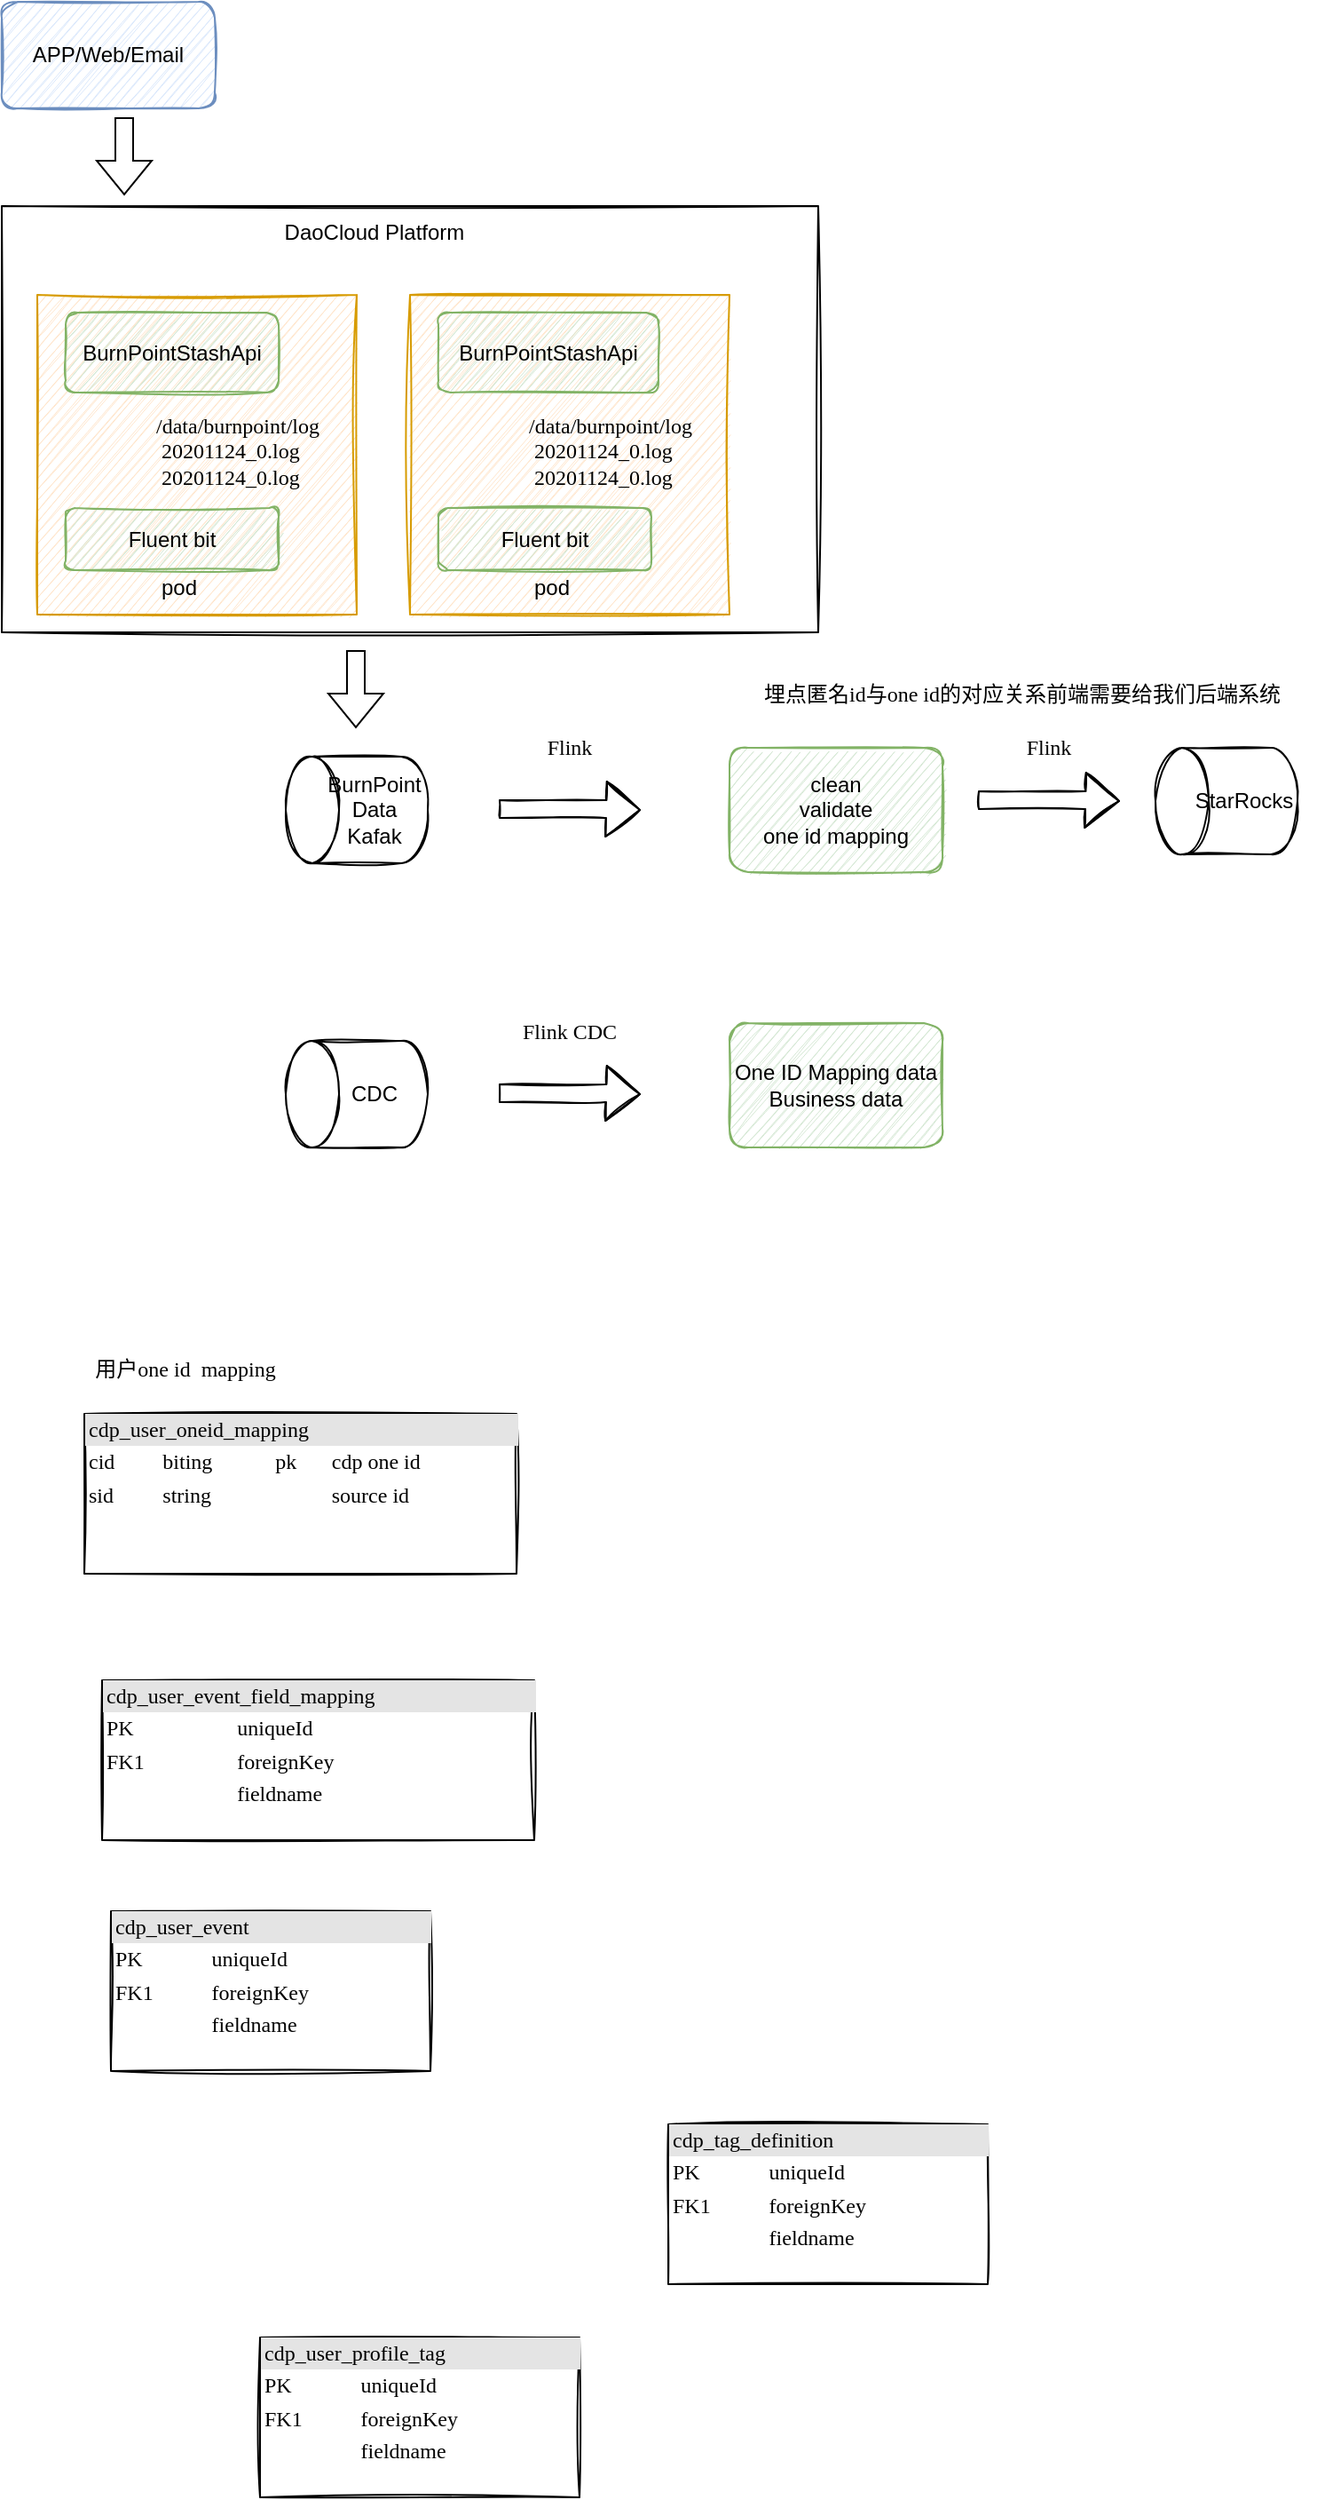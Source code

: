 <mxfile version="20.6.0" type="github">
  <diagram id="YJtl5HTyZOLG68UvCM0n" name="第 1 页">
    <mxGraphModel dx="1018" dy="723" grid="1" gridSize="10" guides="1" tooltips="1" connect="1" arrows="1" fold="1" page="1" pageScale="1" pageWidth="827" pageHeight="1169" math="0" shadow="0">
      <root>
        <mxCell id="0" />
        <mxCell id="1" parent="0" />
        <mxCell id="HF32aqo9pS53ZTFzaLPI-1" value="APP/Web/Email" style="rounded=1;whiteSpace=wrap;html=1;fillColor=#dae8fc;strokeColor=#6c8ebf;sketch=1;" vertex="1" parent="1">
          <mxGeometry x="130" y="205" width="120" height="60" as="geometry" />
        </mxCell>
        <mxCell id="HF32aqo9pS53ZTFzaLPI-4" value="" style="rounded=0;whiteSpace=wrap;html=1;sketch=1;arcSize=8;" vertex="1" parent="1">
          <mxGeometry x="130" y="320" width="460" height="240" as="geometry" />
        </mxCell>
        <mxCell id="HF32aqo9pS53ZTFzaLPI-9" value="DaoCloud Platform" style="text;html=1;strokeColor=none;fillColor=none;align=center;verticalAlign=middle;whiteSpace=wrap;rounded=0;sketch=1;" vertex="1" parent="1">
          <mxGeometry x="265" y="320" width="150" height="30" as="geometry" />
        </mxCell>
        <mxCell id="HF32aqo9pS53ZTFzaLPI-10" value="" style="rounded=0;whiteSpace=wrap;html=1;sketch=1;fillColor=#ffe6cc;strokeColor=#d79b00;" vertex="1" parent="1">
          <mxGeometry x="150" y="370" width="180" height="180" as="geometry" />
        </mxCell>
        <mxCell id="HF32aqo9pS53ZTFzaLPI-5" value="BurnPointStashApi" style="rounded=1;whiteSpace=wrap;html=1;sketch=1;fillColor=#d5e8d4;strokeColor=#82b366;" vertex="1" parent="1">
          <mxGeometry x="166" y="380" width="120" height="45" as="geometry" />
        </mxCell>
        <mxCell id="HF32aqo9pS53ZTFzaLPI-7" value="Fluent bit" style="whiteSpace=wrap;html=1;fillColor=#d5e8d4;strokeColor=#82b366;rounded=1;sketch=1;" vertex="1" parent="1">
          <mxGeometry x="166" y="490" width="120" height="35" as="geometry" />
        </mxCell>
        <mxCell id="HF32aqo9pS53ZTFzaLPI-11" value="pod" style="text;html=1;strokeColor=none;fillColor=none;align=center;verticalAlign=middle;whiteSpace=wrap;rounded=0;sketch=0;" vertex="1" parent="1">
          <mxGeometry x="200" y="520" width="60" height="30" as="geometry" />
        </mxCell>
        <mxCell id="HF32aqo9pS53ZTFzaLPI-12" value="" style="shape=cylinder3;whiteSpace=wrap;html=1;boundedLbl=1;backgroundOutline=1;size=15;rounded=0;sketch=1;rotation=-90;" vertex="1" parent="1">
          <mxGeometry x="300" y="620" width="60" height="80" as="geometry" />
        </mxCell>
        <mxCell id="HF32aqo9pS53ZTFzaLPI-13" value="BurnPoint Data&lt;br&gt;Kafak" style="text;html=1;strokeColor=none;fillColor=none;align=center;verticalAlign=middle;whiteSpace=wrap;rounded=0;sketch=1;" vertex="1" parent="1">
          <mxGeometry x="310" y="645" width="60" height="30" as="geometry" />
        </mxCell>
        <mxCell id="HF32aqo9pS53ZTFzaLPI-14" value="" style="shape=flexArrow;endArrow=classic;html=1;rounded=0;" edge="1" parent="1">
          <mxGeometry width="50" height="50" relative="1" as="geometry">
            <mxPoint x="329.5" y="570" as="sourcePoint" />
            <mxPoint x="329.5" y="614" as="targetPoint" />
          </mxGeometry>
        </mxCell>
        <mxCell id="HF32aqo9pS53ZTFzaLPI-16" value="&lt;font face=&quot;Comic Sans MS&quot;&gt;/data/burnpoint/log&lt;br&gt;&lt;span style=&quot;&quot;&gt;	&lt;span style=&quot;white-space: pre;&quot;&gt;	&lt;/span&gt;20201124_0.log&lt;span style=&quot;white-space: pre;&quot;&gt;	&lt;span style=&quot;white-space: pre;&quot;&gt;	&lt;/span&gt;&lt;/span&gt;&lt;br&gt;&lt;/span&gt;&lt;span style=&quot;&quot;&gt;	&lt;/span&gt;&lt;span style=&quot;&quot;&gt;&lt;span style=&quot;white-space: pre;&quot;&gt;	&lt;/span&gt;20201124_0.log&lt;/span&gt;&lt;/font&gt;" style="text;html=1;strokeColor=none;fillColor=none;align=left;verticalAlign=top;whiteSpace=wrap;rounded=0;sketch=1;" vertex="1" parent="1">
          <mxGeometry x="215" y="430" width="140" height="70" as="geometry" />
        </mxCell>
        <mxCell id="HF32aqo9pS53ZTFzaLPI-18" value="" style="rounded=0;whiteSpace=wrap;html=1;sketch=1;fillColor=#ffe6cc;strokeColor=#d79b00;" vertex="1" parent="1">
          <mxGeometry x="360" y="370" width="180" height="180" as="geometry" />
        </mxCell>
        <mxCell id="HF32aqo9pS53ZTFzaLPI-19" value="BurnPointStashApi" style="rounded=1;whiteSpace=wrap;html=1;sketch=1;fillColor=#d5e8d4;strokeColor=#82b366;" vertex="1" parent="1">
          <mxGeometry x="376" y="380" width="124" height="45" as="geometry" />
        </mxCell>
        <mxCell id="HF32aqo9pS53ZTFzaLPI-20" value="Fluent bit" style="whiteSpace=wrap;html=1;fillColor=#d5e8d4;strokeColor=#82b366;rounded=1;sketch=1;" vertex="1" parent="1">
          <mxGeometry x="376" y="490" width="120" height="35" as="geometry" />
        </mxCell>
        <mxCell id="HF32aqo9pS53ZTFzaLPI-21" value="pod" style="text;html=1;strokeColor=none;fillColor=none;align=center;verticalAlign=middle;whiteSpace=wrap;rounded=0;sketch=0;" vertex="1" parent="1">
          <mxGeometry x="410" y="520" width="60" height="30" as="geometry" />
        </mxCell>
        <mxCell id="HF32aqo9pS53ZTFzaLPI-22" value="&lt;font face=&quot;Comic Sans MS&quot;&gt;/data/burnpoint/log&lt;br&gt;&lt;span style=&quot;&quot;&gt;	&lt;span style=&quot;white-space: pre;&quot;&gt;	&lt;/span&gt;20201124_0.log&lt;span style=&quot;white-space: pre;&quot;&gt;	&lt;span style=&quot;white-space: pre;&quot;&gt;	&lt;/span&gt;&lt;/span&gt;&lt;br&gt;&lt;/span&gt;&lt;span style=&quot;&quot;&gt;	&lt;/span&gt;&lt;span style=&quot;&quot;&gt;&lt;span style=&quot;white-space: pre;&quot;&gt;	&lt;/span&gt;20201124_0.log&lt;/span&gt;&lt;/font&gt;" style="text;html=1;strokeColor=none;fillColor=none;align=left;verticalAlign=top;whiteSpace=wrap;rounded=0;sketch=1;" vertex="1" parent="1">
          <mxGeometry x="425" y="430" width="140" height="70" as="geometry" />
        </mxCell>
        <mxCell id="HF32aqo9pS53ZTFzaLPI-28" value="" style="shape=flexArrow;endArrow=classic;html=1;rounded=0;" edge="1" parent="1">
          <mxGeometry width="50" height="50" relative="1" as="geometry">
            <mxPoint x="199" y="270" as="sourcePoint" />
            <mxPoint x="199" y="314" as="targetPoint" />
          </mxGeometry>
        </mxCell>
        <mxCell id="HF32aqo9pS53ZTFzaLPI-29" value="" style="shape=flexArrow;endArrow=classic;html=1;rounded=0;fontFamily=Comic Sans MS;sketch=1;" edge="1" parent="1">
          <mxGeometry width="50" height="50" relative="1" as="geometry">
            <mxPoint x="410" y="659.5" as="sourcePoint" />
            <mxPoint x="490" y="660" as="targetPoint" />
            <Array as="points">
              <mxPoint x="470" y="659.5" />
            </Array>
          </mxGeometry>
        </mxCell>
        <mxCell id="HF32aqo9pS53ZTFzaLPI-30" value="clean&lt;br&gt;validate&lt;br&gt;one id mapping" style="rounded=1;whiteSpace=wrap;html=1;sketch=1;fillColor=#d5e8d4;strokeColor=#82b366;" vertex="1" parent="1">
          <mxGeometry x="540" y="625" width="120" height="70" as="geometry" />
        </mxCell>
        <mxCell id="HF32aqo9pS53ZTFzaLPI-31" value="" style="shape=cylinder3;whiteSpace=wrap;html=1;boundedLbl=1;backgroundOutline=1;size=15;rounded=0;sketch=1;rotation=-90;" vertex="1" parent="1">
          <mxGeometry x="790" y="615" width="60" height="80" as="geometry" />
        </mxCell>
        <mxCell id="HF32aqo9pS53ZTFzaLPI-32" value="" style="shape=flexArrow;endArrow=classic;html=1;rounded=0;fontFamily=Comic Sans MS;sketch=1;" edge="1" parent="1">
          <mxGeometry width="50" height="50" relative="1" as="geometry">
            <mxPoint x="680" y="654.5" as="sourcePoint" />
            <mxPoint x="760" y="655" as="targetPoint" />
            <Array as="points">
              <mxPoint x="740" y="654.5" />
            </Array>
          </mxGeometry>
        </mxCell>
        <mxCell id="HF32aqo9pS53ZTFzaLPI-33" value="StarRocks" style="text;html=1;strokeColor=none;fillColor=none;align=center;verticalAlign=middle;whiteSpace=wrap;rounded=0;sketch=1;" vertex="1" parent="1">
          <mxGeometry x="800" y="640" width="60" height="30" as="geometry" />
        </mxCell>
        <mxCell id="HF32aqo9pS53ZTFzaLPI-34" value="" style="shape=cylinder3;whiteSpace=wrap;html=1;boundedLbl=1;backgroundOutline=1;size=15;rounded=0;sketch=1;rotation=-90;" vertex="1" parent="1">
          <mxGeometry x="300" y="780" width="60" height="80" as="geometry" />
        </mxCell>
        <mxCell id="HF32aqo9pS53ZTFzaLPI-35" value="CDC" style="text;html=1;strokeColor=none;fillColor=none;align=center;verticalAlign=middle;whiteSpace=wrap;rounded=0;sketch=1;" vertex="1" parent="1">
          <mxGeometry x="310" y="805" width="60" height="30" as="geometry" />
        </mxCell>
        <mxCell id="HF32aqo9pS53ZTFzaLPI-36" value="Flink" style="text;html=1;strokeColor=none;fillColor=none;align=center;verticalAlign=middle;whiteSpace=wrap;rounded=0;sketch=1;fontFamily=Comic Sans MS;" vertex="1" parent="1">
          <mxGeometry x="420" y="610" width="60" height="30" as="geometry" />
        </mxCell>
        <mxCell id="HF32aqo9pS53ZTFzaLPI-37" value="Flink" style="text;html=1;strokeColor=none;fillColor=none;align=center;verticalAlign=middle;whiteSpace=wrap;rounded=0;sketch=1;fontFamily=Comic Sans MS;" vertex="1" parent="1">
          <mxGeometry x="690" y="610" width="60" height="30" as="geometry" />
        </mxCell>
        <mxCell id="HF32aqo9pS53ZTFzaLPI-38" value="" style="shape=flexArrow;endArrow=classic;html=1;rounded=0;fontFamily=Comic Sans MS;sketch=1;" edge="1" parent="1">
          <mxGeometry width="50" height="50" relative="1" as="geometry">
            <mxPoint x="410" y="819.5" as="sourcePoint" />
            <mxPoint x="490" y="820" as="targetPoint" />
            <Array as="points">
              <mxPoint x="470" y="819.5" />
            </Array>
          </mxGeometry>
        </mxCell>
        <mxCell id="HF32aqo9pS53ZTFzaLPI-39" value="Flink CDC" style="text;html=1;strokeColor=none;fillColor=none;align=center;verticalAlign=middle;whiteSpace=wrap;rounded=0;sketch=1;fontFamily=Comic Sans MS;" vertex="1" parent="1">
          <mxGeometry x="420" y="770" width="60" height="30" as="geometry" />
        </mxCell>
        <mxCell id="HF32aqo9pS53ZTFzaLPI-40" value="One ID Mapping data&lt;br&gt;Business data" style="rounded=1;whiteSpace=wrap;html=1;sketch=1;fillColor=#d5e8d4;strokeColor=#82b366;" vertex="1" parent="1">
          <mxGeometry x="540" y="780" width="120" height="70" as="geometry" />
        </mxCell>
        <mxCell id="HF32aqo9pS53ZTFzaLPI-41" value="埋点匿名id与one id的对应关系前端需要给我们后端系统" style="text;html=1;strokeColor=none;fillColor=none;align=center;verticalAlign=middle;whiteSpace=wrap;rounded=0;sketch=1;fontFamily=Comic Sans MS;" vertex="1" parent="1">
          <mxGeometry x="540" y="585" width="330" height="20" as="geometry" />
        </mxCell>
        <mxCell id="HF32aqo9pS53ZTFzaLPI-42" value="&lt;div style=&quot;box-sizing:border-box;width:100%;background:#e4e4e4;padding:2px;&quot;&gt;cdp_user_profile_tag&lt;/div&gt;&lt;table style=&quot;width:100%;font-size:1em;&quot; cellpadding=&quot;2&quot; cellspacing=&quot;0&quot;&gt;&lt;tbody&gt;&lt;tr&gt;&lt;td&gt;PK&lt;/td&gt;&lt;td&gt;uniqueId&lt;/td&gt;&lt;/tr&gt;&lt;tr&gt;&lt;td&gt;FK1&lt;/td&gt;&lt;td&gt;foreignKey&lt;/td&gt;&lt;/tr&gt;&lt;tr&gt;&lt;td&gt;&lt;/td&gt;&lt;td&gt;fieldname&lt;/td&gt;&lt;/tr&gt;&lt;/tbody&gt;&lt;/table&gt;" style="verticalAlign=top;align=left;overflow=fill;html=1;rounded=0;sketch=1;fontFamily=Comic Sans MS;gradientColor=none;" vertex="1" parent="1">
          <mxGeometry x="275.5" y="1520" width="180" height="90" as="geometry" />
        </mxCell>
        <mxCell id="HF32aqo9pS53ZTFzaLPI-43" value="&lt;div style=&quot;box-sizing:border-box;width:100%;background:#e4e4e4;padding:2px;&quot;&gt;cdp_tag_definition&lt;/div&gt;&lt;table style=&quot;width:100%;font-size:1em;&quot; cellpadding=&quot;2&quot; cellspacing=&quot;0&quot;&gt;&lt;tbody&gt;&lt;tr&gt;&lt;td&gt;PK&lt;/td&gt;&lt;td&gt;uniqueId&lt;/td&gt;&lt;/tr&gt;&lt;tr&gt;&lt;td&gt;FK1&lt;/td&gt;&lt;td&gt;foreignKey&lt;/td&gt;&lt;/tr&gt;&lt;tr&gt;&lt;td&gt;&lt;/td&gt;&lt;td&gt;fieldname&lt;/td&gt;&lt;/tr&gt;&lt;/tbody&gt;&lt;/table&gt;" style="verticalAlign=top;align=left;overflow=fill;html=1;rounded=0;sketch=1;fontFamily=Comic Sans MS;gradientColor=none;" vertex="1" parent="1">
          <mxGeometry x="505.5" y="1400" width="180" height="90" as="geometry" />
        </mxCell>
        <mxCell id="HF32aqo9pS53ZTFzaLPI-44" value="&lt;div style=&quot;box-sizing:border-box;width:100%;background:#e4e4e4;padding:2px;&quot;&gt;cdp_user_event&lt;/div&gt;&lt;table style=&quot;width:100%;font-size:1em;&quot; cellpadding=&quot;2&quot; cellspacing=&quot;0&quot;&gt;&lt;tbody&gt;&lt;tr&gt;&lt;td&gt;PK&lt;/td&gt;&lt;td&gt;uniqueId&lt;/td&gt;&lt;/tr&gt;&lt;tr&gt;&lt;td&gt;FK1&lt;/td&gt;&lt;td&gt;foreignKey&lt;/td&gt;&lt;/tr&gt;&lt;tr&gt;&lt;td&gt;&lt;/td&gt;&lt;td&gt;fieldname&lt;/td&gt;&lt;/tr&gt;&lt;/tbody&gt;&lt;/table&gt;" style="verticalAlign=top;align=left;overflow=fill;html=1;rounded=0;sketch=1;fontFamily=Comic Sans MS;gradientColor=none;" vertex="1" parent="1">
          <mxGeometry x="191.5" y="1280" width="180" height="90" as="geometry" />
        </mxCell>
        <mxCell id="HF32aqo9pS53ZTFzaLPI-45" value="&lt;div style=&quot;box-sizing:border-box;width:100%;background:#e4e4e4;padding:2px;&quot;&gt;cdp_user_event_field_mapping&lt;/div&gt;&lt;table style=&quot;width:100%;font-size:1em;&quot; cellpadding=&quot;2&quot; cellspacing=&quot;0&quot;&gt;&lt;tbody&gt;&lt;tr&gt;&lt;td&gt;PK&lt;/td&gt;&lt;td&gt;uniqueId&lt;/td&gt;&lt;/tr&gt;&lt;tr&gt;&lt;td&gt;FK1&lt;/td&gt;&lt;td&gt;foreignKey&lt;/td&gt;&lt;/tr&gt;&lt;tr&gt;&lt;td&gt;&lt;/td&gt;&lt;td&gt;fieldname&lt;/td&gt;&lt;/tr&gt;&lt;/tbody&gt;&lt;/table&gt;" style="verticalAlign=top;align=left;overflow=fill;html=1;rounded=0;sketch=1;fontFamily=Comic Sans MS;gradientColor=none;" vertex="1" parent="1">
          <mxGeometry x="186.5" y="1150" width="243.5" height="90" as="geometry" />
        </mxCell>
        <mxCell id="HF32aqo9pS53ZTFzaLPI-46" value="&lt;div style=&quot;box-sizing:border-box;width:100%;background:#e4e4e4;padding:2px;&quot;&gt;cdp_user_oneid_mapping&lt;/div&gt;&lt;table style=&quot;width:100%;font-size:1em;&quot; cellpadding=&quot;2&quot; cellspacing=&quot;0&quot;&gt;&lt;tbody&gt;&lt;tr&gt;&lt;td&gt;cid&lt;/td&gt;&lt;td&gt;biting&lt;/td&gt;&lt;td&gt;pk&lt;/td&gt;&lt;td&gt;cdp one id&lt;/td&gt;&lt;/tr&gt;&lt;tr&gt;&lt;td&gt;sid&lt;span style=&quot;white-space: pre;&quot;&gt;	&lt;/span&gt;&lt;/td&gt;&lt;td&gt;string&lt;/td&gt;&lt;td&gt;&lt;br&gt;&lt;/td&gt;&lt;td&gt;source id&lt;/td&gt;&lt;/tr&gt;&lt;/tbody&gt;&lt;/table&gt;" style="verticalAlign=top;align=left;overflow=fill;html=1;rounded=0;sketch=1;fontFamily=Comic Sans MS;gradientColor=none;" vertex="1" parent="1">
          <mxGeometry x="176.5" y="1000" width="243.5" height="90" as="geometry" />
        </mxCell>
        <mxCell id="HF32aqo9pS53ZTFzaLPI-47" value="用户one id &amp;nbsp;mapping" style="text;html=1;strokeColor=none;fillColor=none;align=center;verticalAlign=middle;whiteSpace=wrap;rounded=0;sketch=1;fontFamily=Comic Sans MS;" vertex="1" parent="1">
          <mxGeometry x="167" y="960" width="133" height="30" as="geometry" />
        </mxCell>
      </root>
    </mxGraphModel>
  </diagram>
</mxfile>
